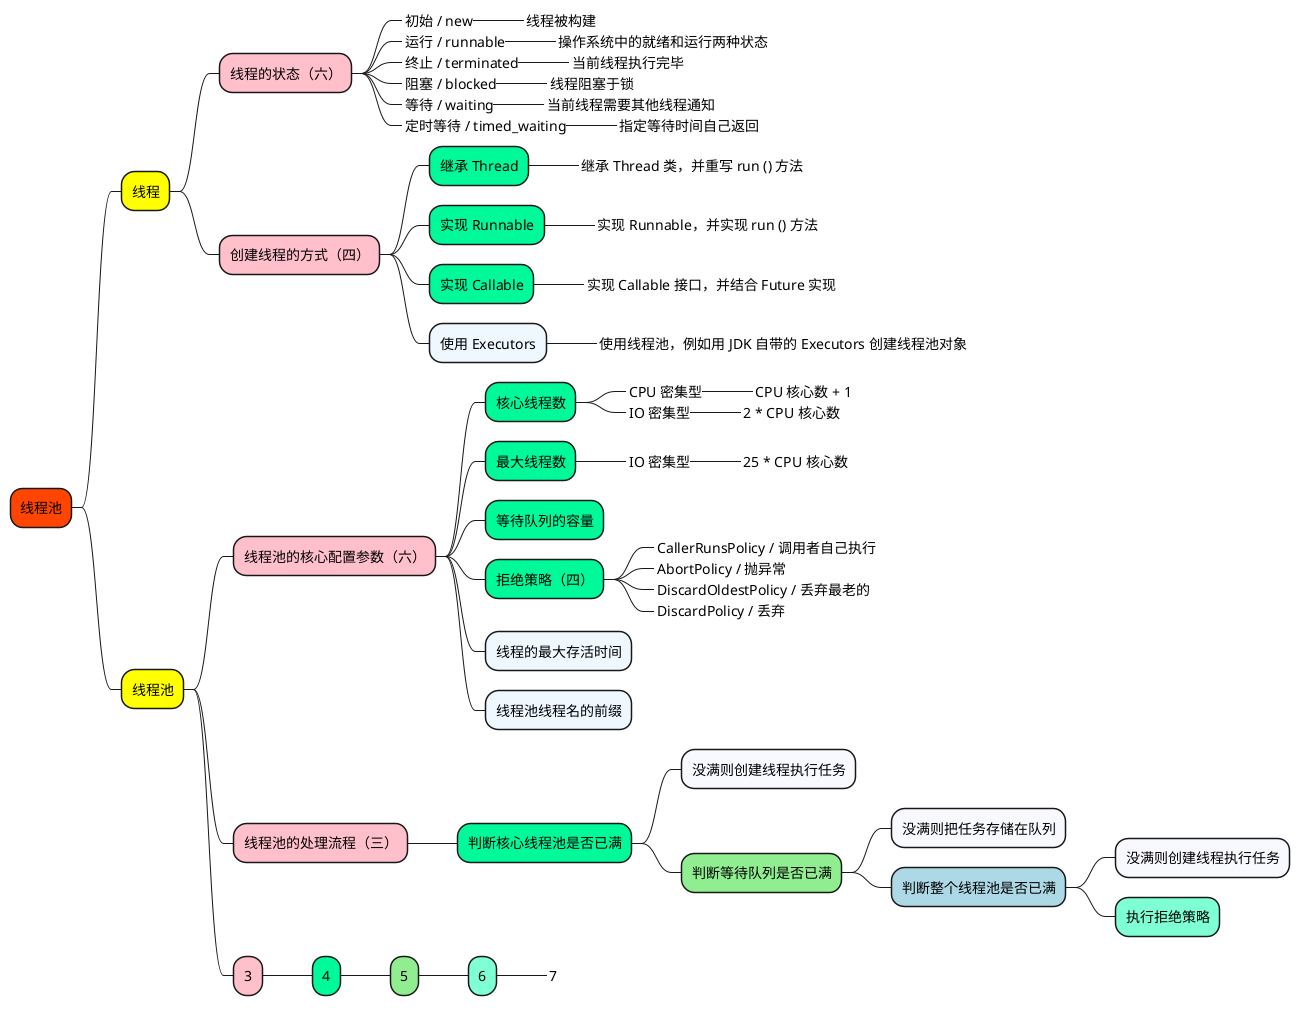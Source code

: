 @startmindmap

+[#OrangeRed] 线程池

++[#yellow] 线程

+++[#Pink] 线程的状态（六）

++++[#AliceBlue]_ 初始 / new
+++++[#GhostWhite]_ 线程被构建
++++[#AliceBlue]_ 运行 / runnable
+++++[#GhostWhite]_ 操作系统中的就绪和运行两种状态
++++[#AliceBlue]_ 终止 / terminated
+++++[#GhostWhite]_ 当前线程执行完毕
++++[#AliceBlue]_ 阻塞 / blocked
+++++[#GhostWhite]_ 线程阻塞于锁
++++[#AliceBlue]_ 等待 / waiting
+++++[#GhostWhite]_ 当前线程需要其他线程通知
++++[#AliceBlue]_ 定时等待 / timed_waiting
+++++[#GhostWhite]_ 指定等待时间自己返回


+++[#Pink] 创建线程的方式（四）

++++[#MediumSpringGreen] 继承 Thread
+++++[#GhostWhite]_ 继承 Thread 类，并重写 run () 方法
++++[#MediumSpringGreen] 实现 Runnable
+++++[#GhostWhite]_ 实现 Runnable，并实现 run () 方法
++++[#MediumSpringGreen] 实现 Callable
+++++[#GhostWhite]_ 实现 Callable 接口，并结合 Future 实现
++++[#AliceBlue] 使用 Executors
+++++[#GhostWhite]_ 使用线程池，例如用 JDK 自带的 Executors 创建线程池对象


++[#yellow] 线程池

+++[#Pink] 线程池的核心配置参数（六）

++++[#MediumSpringGreen] 核心线程数
+++++[#LightGreen]_ CPU 密集型
++++++[#Aquamarine]_ CPU 核心数 + 1
+++++[#LightGreen]_ IO 密集型
++++++[#Aquamarine]_ 2 * CPU 核心数

++++[#MediumSpringGreen] 最大线程数
+++++[#LightGreen]_ IO 密集型
++++++[#Aquamarine]_ 25 * CPU 核心数

++++[#MediumSpringGreen] 等待队列的容量

++++[#MediumSpringGreen] 拒绝策略（四）
+++++[#LightGreen]_ CallerRunsPolicy / 调用者自己执行
+++++[#LightGreen]_ AbortPolicy / 抛异常
+++++[#LightGreen]_ DiscardOldestPolicy / 丢弃最老的
+++++[#LightGreen]_ DiscardPolicy / 丢弃

++++[#AliceBlue] 线程的最大存活时间
++++[#AliceBlue] 线程池线程名的前缀


+++[#Pink] 线程池的处理流程（三）

++++[#MediumSpringGreen] 判断核心线程池是否已满
+++++[#GhostWhite] 没满则创建线程执行任务
+++++[#LightGreen] 判断等待队列是否已满
++++++[#GhostWhite] 没满则把任务存储在队列
++++++[#LightBlue] 判断整个线程池是否已满
+++++++[#GhostWhite] 没满则创建线程执行任务
+++++++[#Aquamarine] 执行拒绝策略



+++[#Pink] 3

++++[#MediumSpringGreen] 4
+++++[#LightGreen] 5
++++++[#Aquamarine] 6
+++++++[#Aquamarine]_ 7


@endmindmap
